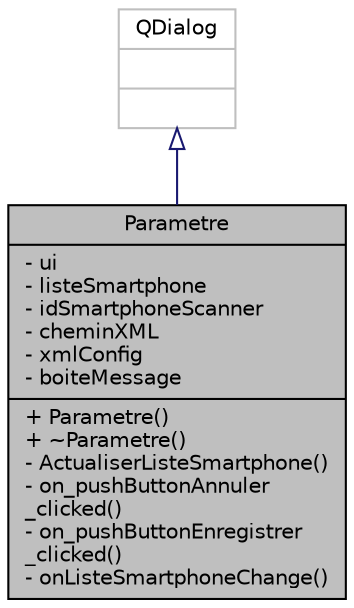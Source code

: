 digraph "Parametre"
{
 // LATEX_PDF_SIZE
  edge [fontname="Helvetica",fontsize="10",labelfontname="Helvetica",labelfontsize="10"];
  node [fontname="Helvetica",fontsize="10",shape=record];
  Node1 [label="{Parametre\n|- ui\l- listeSmartphone\l- idSmartphoneScanner\l- cheminXML\l- xmlConfig\l- boiteMessage\l|+ Parametre()\l+ ~Parametre()\l- ActualiserListeSmartphone()\l- on_pushButtonAnnuler\l_clicked()\l- on_pushButtonEnregistrer\l_clicked()\l- onListeSmartphoneChange()\l}",height=0.2,width=0.4,color="black", fillcolor="grey75", style="filled", fontcolor="black",tooltip=" "];
  Node2 -> Node1 [dir="back",color="midnightblue",fontsize="10",style="solid",arrowtail="onormal",fontname="Helvetica"];
  Node2 [label="{QDialog\n||}",height=0.2,width=0.4,color="grey75", fillcolor="white", style="filled",tooltip=" "];
}
